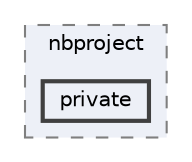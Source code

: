 digraph "Sources/nbproject/private"
{
 // LATEX_PDF_SIZE
  bgcolor="transparent";
  edge [fontname=Helvetica,fontsize=10,labelfontname=Helvetica,labelfontsize=10];
  node [fontname=Helvetica,fontsize=10,shape=box,height=0.2,width=0.4];
  compound=true
  subgraph clusterdir_2ebcf7401883adeee615686d7431a9de {
    graph [ bgcolor="#edf0f7", pencolor="grey50", label="nbproject", fontname=Helvetica,fontsize=10 style="filled,dashed", URL="dir_2ebcf7401883adeee615686d7431a9de.html",tooltip=""]
  dir_529865ffa36bea222e3b92fb76e1dbf5 [label="private", fillcolor="#edf0f7", color="grey25", style="filled,bold", URL="dir_529865ffa36bea222e3b92fb76e1dbf5.html",tooltip=""];
  }
}
